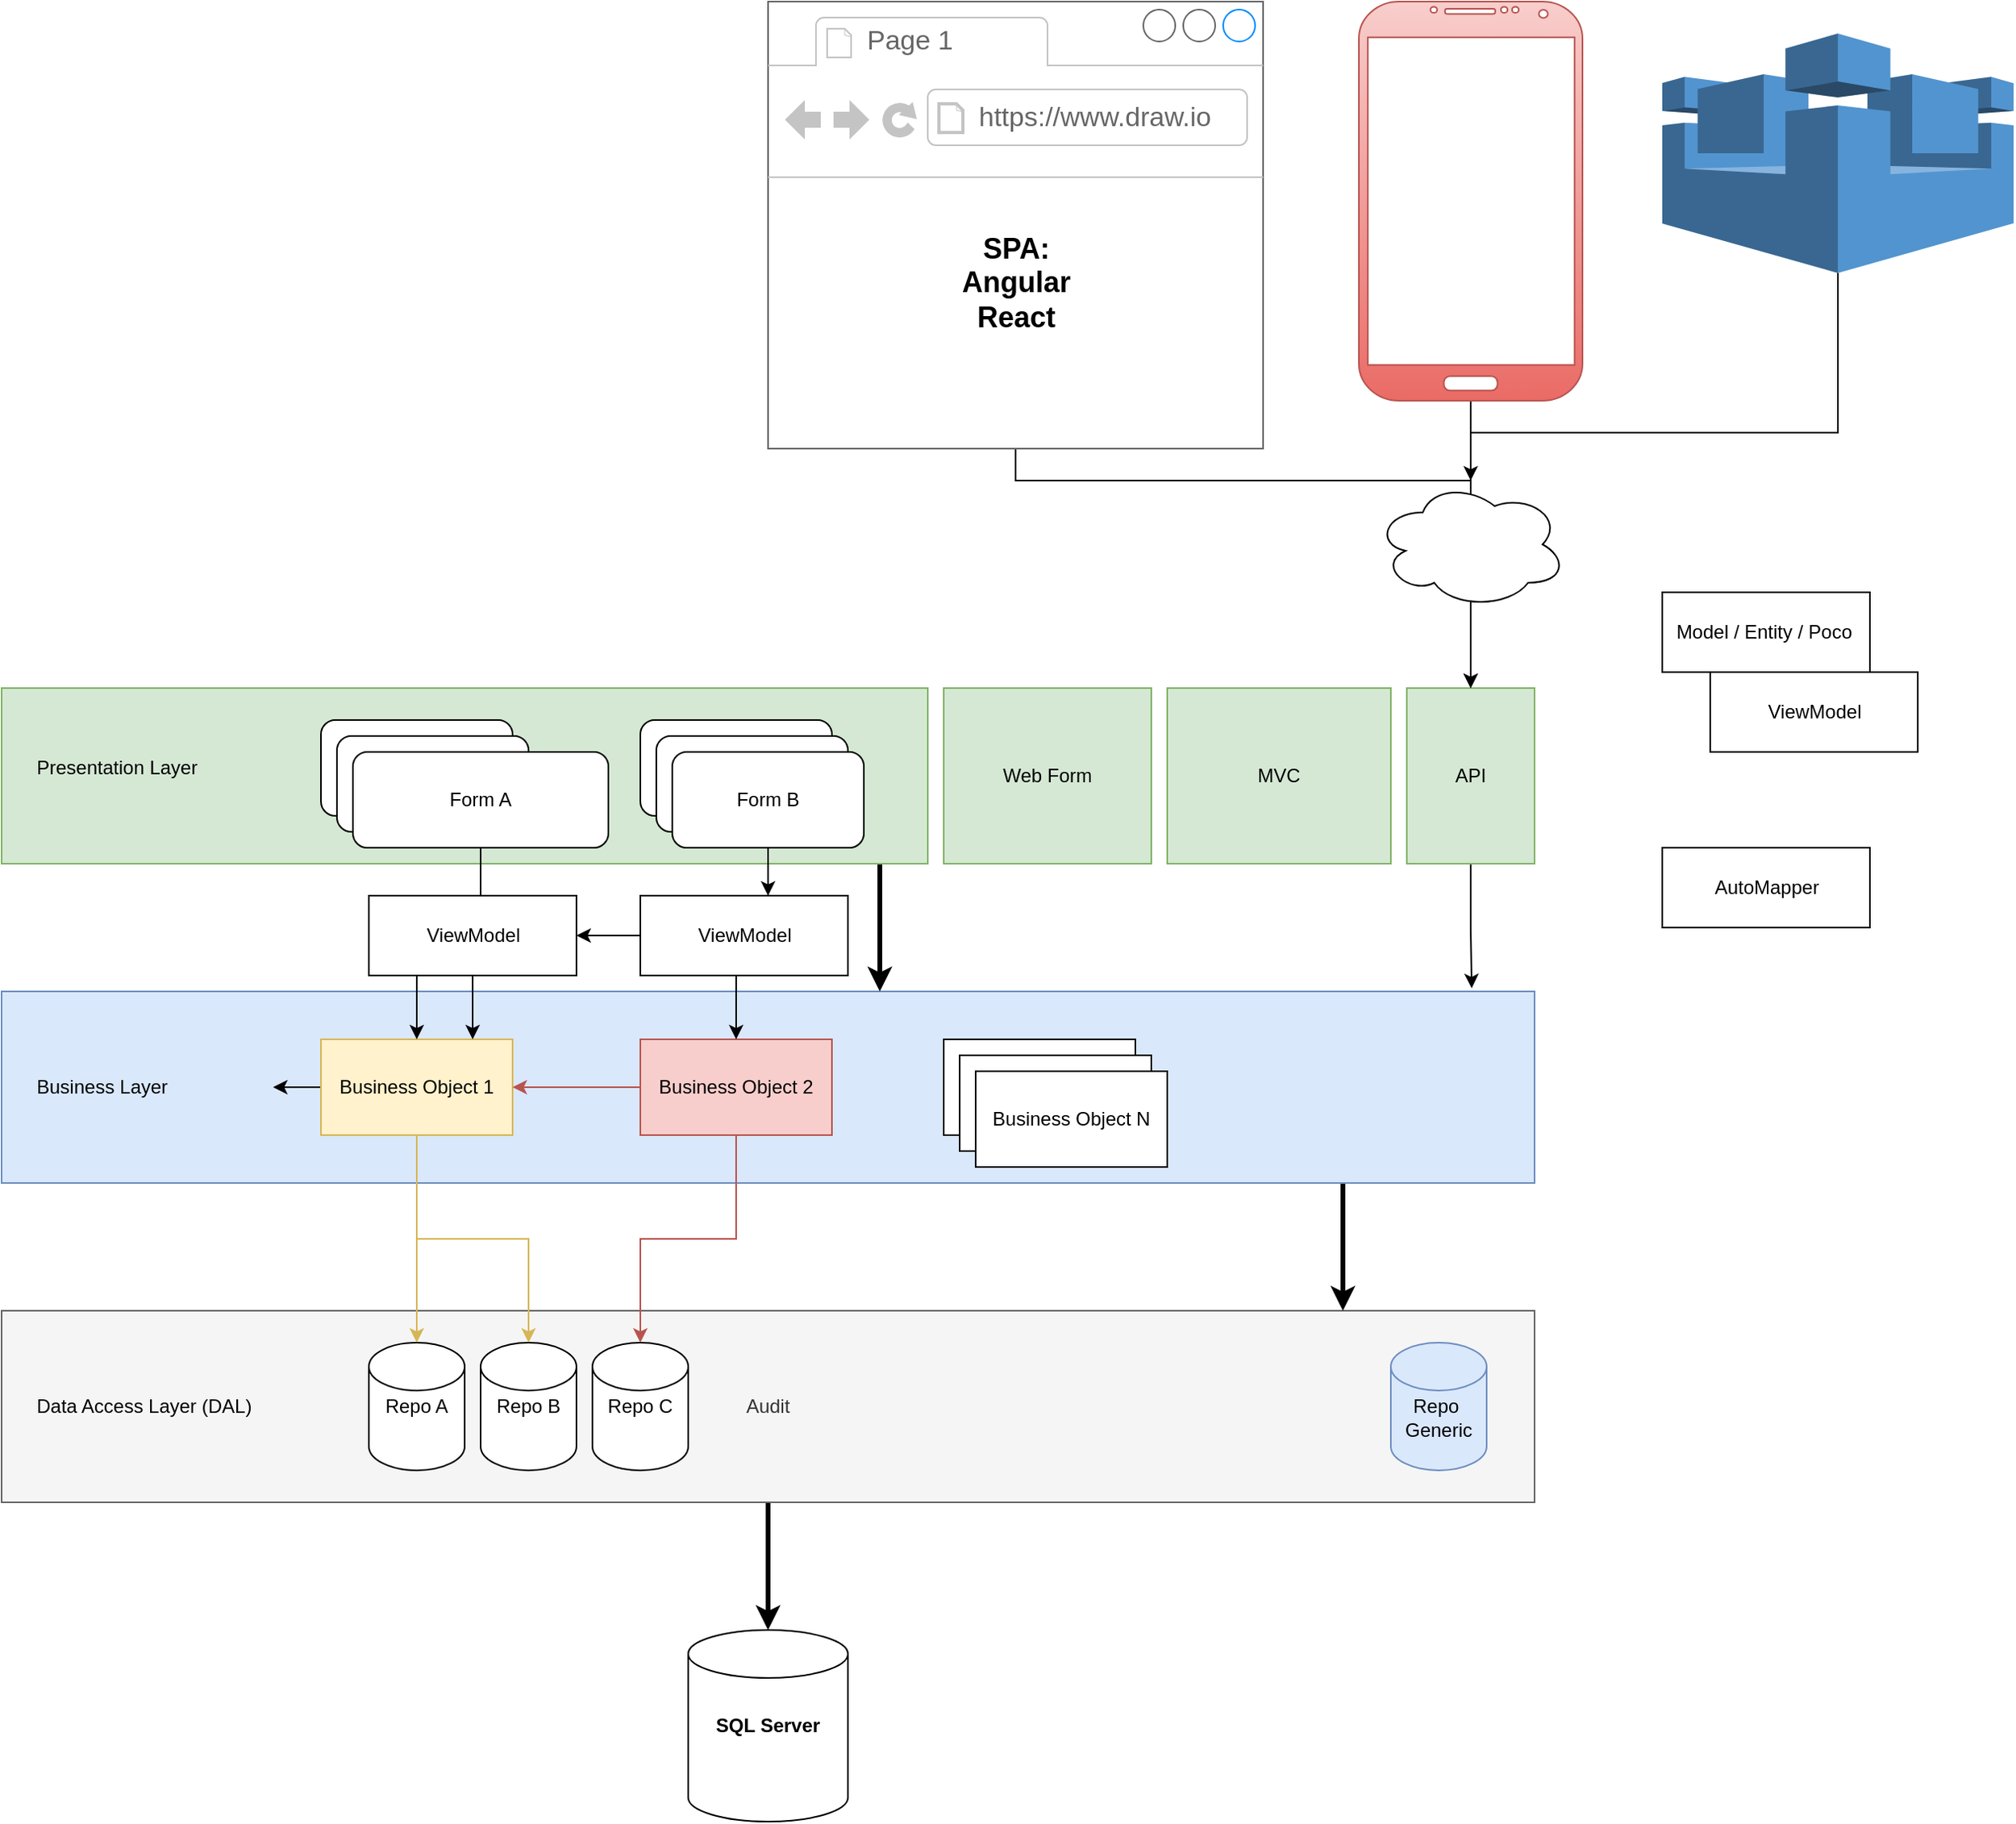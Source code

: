 <mxfile version="14.1.8" type="device" pages="3"><diagram id="dTDhNUaiOXacufQbReTq" name="3 Layer"><mxGraphModel dx="1422" dy="1222" grid="1" gridSize="10" guides="1" tooltips="1" connect="1" arrows="1" fold="1" page="0" pageScale="1" pageWidth="850" pageHeight="1100" math="0" shadow="0"><root><mxCell id="0"/><mxCell id="1" parent="0"/><mxCell id="4Irzl7NkiPtuuQ6wj91j-43" style="edgeStyle=orthogonalEdgeStyle;rounded=0;orthogonalLoop=1;jettySize=auto;html=1;strokeWidth=3;" parent="1" source="4Irzl7NkiPtuuQ6wj91j-1" target="4Irzl7NkiPtuuQ6wj91j-42" edge="1"><mxGeometry relative="1" as="geometry"/></mxCell><mxCell id="4Irzl7NkiPtuuQ6wj91j-1" value="Audit" style="rounded=0;whiteSpace=wrap;html=1;fillColor=#f5f5f5;strokeColor=#666666;fontColor=#333333;" parent="1" vertex="1"><mxGeometry x="80" y="600" width="960" height="120" as="geometry"/></mxCell><mxCell id="4Irzl7NkiPtuuQ6wj91j-2" value="Data Access Layer (DAL)" style="text;html=1;strokeColor=none;fillColor=none;align=left;verticalAlign=middle;whiteSpace=wrap;rounded=0;" parent="1" vertex="1"><mxGeometry x="100" y="650" width="150" height="20" as="geometry"/></mxCell><mxCell id="4Irzl7NkiPtuuQ6wj91j-4" value="Repo A" style="shape=cylinder2;whiteSpace=wrap;html=1;boundedLbl=1;backgroundOutline=1;size=15;" parent="1" vertex="1"><mxGeometry x="310" y="620" width="60" height="80" as="geometry"/></mxCell><mxCell id="4Irzl7NkiPtuuQ6wj91j-5" value="Repo B" style="shape=cylinder2;whiteSpace=wrap;html=1;boundedLbl=1;backgroundOutline=1;size=15;" parent="1" vertex="1"><mxGeometry x="380" y="620" width="60" height="80" as="geometry"/></mxCell><mxCell id="4Irzl7NkiPtuuQ6wj91j-6" value="Repo C" style="shape=cylinder2;whiteSpace=wrap;html=1;boundedLbl=1;backgroundOutline=1;size=15;" parent="1" vertex="1"><mxGeometry x="450" y="620" width="60" height="80" as="geometry"/></mxCell><mxCell id="4Irzl7NkiPtuuQ6wj91j-7" value="&lt;br&gt;Repo&amp;nbsp; &lt;br&gt;Generic" style="shape=cylinder2;whiteSpace=wrap;html=1;boundedLbl=1;backgroundOutline=1;size=15;fillColor=#dae8fc;strokeColor=#6c8ebf;" parent="1" vertex="1"><mxGeometry x="950" y="620" width="60" height="80" as="geometry"/></mxCell><mxCell id="4Irzl7NkiPtuuQ6wj91j-41" style="edgeStyle=orthogonalEdgeStyle;rounded=0;orthogonalLoop=1;jettySize=auto;html=1;strokeWidth=3;" parent="1" source="4Irzl7NkiPtuuQ6wj91j-9" target="4Irzl7NkiPtuuQ6wj91j-1" edge="1"><mxGeometry relative="1" as="geometry"><Array as="points"><mxPoint x="920" y="560"/><mxPoint x="920" y="560"/></Array></mxGeometry></mxCell><mxCell id="4Irzl7NkiPtuuQ6wj91j-9" value="" style="rounded=0;whiteSpace=wrap;html=1;fillColor=#dae8fc;strokeColor=#6c8ebf;" parent="1" vertex="1"><mxGeometry x="80" y="400" width="960" height="120" as="geometry"/></mxCell><mxCell id="4Irzl7NkiPtuuQ6wj91j-10" value="Business Layer" style="text;html=1;strokeColor=none;fillColor=none;align=left;verticalAlign=middle;whiteSpace=wrap;rounded=0;" parent="1" vertex="1"><mxGeometry x="100" y="450" width="150" height="20" as="geometry"/></mxCell><mxCell id="4Irzl7NkiPtuuQ6wj91j-23" style="edgeStyle=orthogonalEdgeStyle;rounded=0;orthogonalLoop=1;jettySize=auto;html=1;fillColor=#fff2cc;strokeColor=#d6b656;" parent="1" source="4Irzl7NkiPtuuQ6wj91j-11" target="4Irzl7NkiPtuuQ6wj91j-4" edge="1"><mxGeometry relative="1" as="geometry"/></mxCell><mxCell id="4Irzl7NkiPtuuQ6wj91j-24" style="edgeStyle=orthogonalEdgeStyle;rounded=0;orthogonalLoop=1;jettySize=auto;html=1;fillColor=#fff2cc;strokeColor=#d6b656;" parent="1" source="4Irzl7NkiPtuuQ6wj91j-11" target="4Irzl7NkiPtuuQ6wj91j-5" edge="1"><mxGeometry relative="1" as="geometry"/></mxCell><mxCell id="2RqQwqGFBS5fISiAM5f0-1" value="" style="edgeStyle=orthogonalEdgeStyle;rounded=0;orthogonalLoop=1;jettySize=auto;html=1;" parent="1" source="4Irzl7NkiPtuuQ6wj91j-11" target="4Irzl7NkiPtuuQ6wj91j-10" edge="1"><mxGeometry relative="1" as="geometry"/></mxCell><mxCell id="4Irzl7NkiPtuuQ6wj91j-11" value="Business Object 1" style="rounded=0;whiteSpace=wrap;html=1;align=center;fillColor=#fff2cc;strokeColor=#d6b656;" parent="1" vertex="1"><mxGeometry x="280" y="430" width="120" height="60" as="geometry"/></mxCell><mxCell id="4Irzl7NkiPtuuQ6wj91j-25" style="edgeStyle=orthogonalEdgeStyle;rounded=0;orthogonalLoop=1;jettySize=auto;html=1;fillColor=#f8cecc;strokeColor=#b85450;" parent="1" source="4Irzl7NkiPtuuQ6wj91j-13" target="4Irzl7NkiPtuuQ6wj91j-6" edge="1"><mxGeometry relative="1" as="geometry"/></mxCell><mxCell id="4Irzl7NkiPtuuQ6wj91j-26" style="edgeStyle=orthogonalEdgeStyle;rounded=0;orthogonalLoop=1;jettySize=auto;html=1;fillColor=#f8cecc;strokeColor=#b85450;" parent="1" source="4Irzl7NkiPtuuQ6wj91j-13" target="4Irzl7NkiPtuuQ6wj91j-11" edge="1"><mxGeometry relative="1" as="geometry"/></mxCell><mxCell id="4Irzl7NkiPtuuQ6wj91j-13" value="Business Object 2" style="rounded=0;whiteSpace=wrap;html=1;align=center;fillColor=#f8cecc;strokeColor=#b85450;" parent="1" vertex="1"><mxGeometry x="480" y="430" width="120" height="60" as="geometry"/></mxCell><mxCell id="4Irzl7NkiPtuuQ6wj91j-14" value="Business Object 1" style="rounded=0;whiteSpace=wrap;html=1;align=center;" parent="1" vertex="1"><mxGeometry x="670" y="430" width="120" height="60" as="geometry"/></mxCell><mxCell id="4Irzl7NkiPtuuQ6wj91j-15" value="Business Object 1" style="rounded=0;whiteSpace=wrap;html=1;align=center;" parent="1" vertex="1"><mxGeometry x="680" y="440" width="120" height="60" as="geometry"/></mxCell><mxCell id="4Irzl7NkiPtuuQ6wj91j-16" value="Business Object N" style="rounded=0;whiteSpace=wrap;html=1;align=center;" parent="1" vertex="1"><mxGeometry x="690" y="450" width="120" height="60" as="geometry"/></mxCell><mxCell id="4Irzl7NkiPtuuQ6wj91j-40" style="edgeStyle=orthogonalEdgeStyle;rounded=0;orthogonalLoop=1;jettySize=auto;html=1;strokeWidth=3;" parent="1" source="4Irzl7NkiPtuuQ6wj91j-17" edge="1"><mxGeometry relative="1" as="geometry"><mxPoint x="630" y="400" as="targetPoint"/><Array as="points"><mxPoint x="630" y="400"/></Array></mxGeometry></mxCell><mxCell id="4Irzl7NkiPtuuQ6wj91j-17" value="" style="rounded=0;whiteSpace=wrap;html=1;fillColor=#d5e8d4;strokeColor=#82b366;" parent="1" vertex="1"><mxGeometry x="80" y="210" width="580" height="110" as="geometry"/></mxCell><mxCell id="4Irzl7NkiPtuuQ6wj91j-18" value="Presentation Layer" style="text;html=1;strokeColor=none;fillColor=none;align=left;verticalAlign=middle;whiteSpace=wrap;rounded=0;" parent="1" vertex="1"><mxGeometry x="100" y="250" width="150" height="20" as="geometry"/></mxCell><mxCell id="4Irzl7NkiPtuuQ6wj91j-28" value="Form 1" style="rounded=1;whiteSpace=wrap;html=1;align=center;" parent="1" vertex="1"><mxGeometry x="280" y="230" width="120" height="60" as="geometry"/></mxCell><mxCell id="4Irzl7NkiPtuuQ6wj91j-29" value="Form 1" style="rounded=1;whiteSpace=wrap;html=1;align=center;" parent="1" vertex="1"><mxGeometry x="290" y="240" width="120" height="60" as="geometry"/></mxCell><mxCell id="4Irzl7NkiPtuuQ6wj91j-35" style="edgeStyle=orthogonalEdgeStyle;rounded=0;orthogonalLoop=1;jettySize=auto;html=1;" parent="1" source="4Irzl7NkiPtuuQ6wj91j-30" target="4Irzl7NkiPtuuQ6wj91j-11" edge="1"><mxGeometry relative="1" as="geometry"/></mxCell><mxCell id="4Irzl7NkiPtuuQ6wj91j-30" value="Form A" style="rounded=1;whiteSpace=wrap;html=1;align=center;" parent="1" vertex="1"><mxGeometry x="300" y="250" width="160" height="60" as="geometry"/></mxCell><mxCell id="4Irzl7NkiPtuuQ6wj91j-31" value="Form 1" style="rounded=1;whiteSpace=wrap;html=1;align=center;" parent="1" vertex="1"><mxGeometry x="480" y="230" width="120" height="60" as="geometry"/></mxCell><mxCell id="4Irzl7NkiPtuuQ6wj91j-33" value="Form 1" style="rounded=1;whiteSpace=wrap;html=1;align=center;" parent="1" vertex="1"><mxGeometry x="490" y="240" width="120" height="60" as="geometry"/></mxCell><mxCell id="4Irzl7NkiPtuuQ6wj91j-37" style="edgeStyle=orthogonalEdgeStyle;rounded=0;orthogonalLoop=1;jettySize=auto;html=1;" parent="1" source="4Irzl7NkiPtuuQ6wj91j-34" target="4Irzl7NkiPtuuQ6wj91j-13" edge="1"><mxGeometry relative="1" as="geometry"/></mxCell><mxCell id="4Irzl7NkiPtuuQ6wj91j-38" style="edgeStyle=orthogonalEdgeStyle;rounded=0;orthogonalLoop=1;jettySize=auto;html=1;" parent="1" source="qAQCbTBNLZyfe2qmLIL9-5" target="4Irzl7NkiPtuuQ6wj91j-11" edge="1"><mxGeometry relative="1" as="geometry"><Array as="points"><mxPoint x="340" y="370"/></Array></mxGeometry></mxCell><mxCell id="4Irzl7NkiPtuuQ6wj91j-34" value="Form B" style="rounded=1;whiteSpace=wrap;html=1;align=center;" parent="1" vertex="1"><mxGeometry x="500" y="250" width="120" height="60" as="geometry"/></mxCell><mxCell id="4Irzl7NkiPtuuQ6wj91j-42" value="SQL Server" style="shape=cylinder2;whiteSpace=wrap;html=1;boundedLbl=1;backgroundOutline=1;size=15;align=center;fontStyle=1" parent="1" vertex="1"><mxGeometry x="510" y="800" width="100" height="120" as="geometry"/></mxCell><mxCell id="XjUeIAXvklP7KVCzootj-3" value="Model / Entity / Poco&amp;nbsp;" style="html=1;dashed=0;whitespace=wrap;align=center;" parent="1" vertex="1"><mxGeometry x="1120" y="150" width="130" height="50" as="geometry"/></mxCell><mxCell id="XjUeIAXvklP7KVCzootj-11" value="ViewModel" style="html=1;dashed=0;whitespace=wrap;align=center;" parent="1" vertex="1"><mxGeometry x="1150" y="200" width="130" height="50" as="geometry"/></mxCell><mxCell id="XjUeIAXvklP7KVCzootj-12" value="AutoMapper" style="html=1;dashed=0;whitespace=wrap;align=center;" parent="1" vertex="1"><mxGeometry x="1120" y="310" width="130" height="50" as="geometry"/></mxCell><mxCell id="qAQCbTBNLZyfe2qmLIL9-1" value="Web Form" style="rounded=0;whiteSpace=wrap;html=1;fillColor=#d5e8d4;strokeColor=#82b366;" vertex="1" parent="1"><mxGeometry x="670" y="210" width="130" height="110" as="geometry"/></mxCell><mxCell id="qAQCbTBNLZyfe2qmLIL9-2" value="MVC" style="rounded=0;whiteSpace=wrap;html=1;fillColor=#d5e8d4;strokeColor=#82b366;" vertex="1" parent="1"><mxGeometry x="810" y="210" width="140" height="110" as="geometry"/></mxCell><mxCell id="qAQCbTBNLZyfe2qmLIL9-5" value="ViewModel" style="html=1;dashed=0;whitespace=wrap;align=center;" vertex="1" parent="1"><mxGeometry x="310" y="340" width="130" height="50" as="geometry"/></mxCell><mxCell id="qAQCbTBNLZyfe2qmLIL9-6" style="edgeStyle=orthogonalEdgeStyle;rounded=0;orthogonalLoop=1;jettySize=auto;html=1;" edge="1" parent="1" source="qAQCbTBNLZyfe2qmLIL9-8" target="qAQCbTBNLZyfe2qmLIL9-5"><mxGeometry relative="1" as="geometry"><Array as="points"/><mxPoint x="560" y="310" as="sourcePoint"/><mxPoint x="340" y="430" as="targetPoint"/></mxGeometry></mxCell><mxCell id="qAQCbTBNLZyfe2qmLIL9-8" value="ViewModel" style="html=1;dashed=0;whitespace=wrap;align=center;" vertex="1" parent="1"><mxGeometry x="480" y="340" width="130" height="50" as="geometry"/></mxCell><mxCell id="qAQCbTBNLZyfe2qmLIL9-9" style="edgeStyle=orthogonalEdgeStyle;rounded=0;orthogonalLoop=1;jettySize=auto;html=1;" edge="1" parent="1" source="4Irzl7NkiPtuuQ6wj91j-34" target="qAQCbTBNLZyfe2qmLIL9-8"><mxGeometry relative="1" as="geometry"><Array as="points"><mxPoint x="560" y="370"/></Array><mxPoint x="560" y="310" as="sourcePoint"/><mxPoint x="440" y="370" as="targetPoint"/></mxGeometry></mxCell><mxCell id="qAQCbTBNLZyfe2qmLIL9-21" style="edgeStyle=orthogonalEdgeStyle;rounded=0;orthogonalLoop=1;jettySize=auto;html=1;entryX=0.959;entryY=-0.017;entryDx=0;entryDy=0;entryPerimeter=0;" edge="1" parent="1" source="qAQCbTBNLZyfe2qmLIL9-12" target="4Irzl7NkiPtuuQ6wj91j-9"><mxGeometry relative="1" as="geometry"/></mxCell><mxCell id="qAQCbTBNLZyfe2qmLIL9-12" value="API" style="rounded=0;whiteSpace=wrap;html=1;fillColor=#d5e8d4;strokeColor=#82b366;" vertex="1" parent="1"><mxGeometry x="960" y="210" width="80" height="110" as="geometry"/></mxCell><mxCell id="qAQCbTBNLZyfe2qmLIL9-16" style="edgeStyle=orthogonalEdgeStyle;rounded=0;orthogonalLoop=1;jettySize=auto;html=1;" edge="1" parent="1" source="qAQCbTBNLZyfe2qmLIL9-15" target="qAQCbTBNLZyfe2qmLIL9-12"><mxGeometry relative="1" as="geometry"/></mxCell><mxCell id="qAQCbTBNLZyfe2qmLIL9-15" value="" style="verticalLabelPosition=bottom;verticalAlign=top;html=1;shadow=0;dashed=0;strokeWidth=1;shape=mxgraph.android.phone2;gradientColor=#ea6b66;fillColor=#f8cecc;strokeColor=#b85450;" vertex="1" parent="1"><mxGeometry x="930" y="-220" width="140" height="250" as="geometry"/></mxCell><mxCell id="qAQCbTBNLZyfe2qmLIL9-20" style="edgeStyle=orthogonalEdgeStyle;rounded=0;orthogonalLoop=1;jettySize=auto;html=1;" edge="1" parent="1" source="qAQCbTBNLZyfe2qmLIL9-17" target="qAQCbTBNLZyfe2qmLIL9-12"><mxGeometry relative="1" as="geometry"><Array as="points"><mxPoint x="715" y="80"/><mxPoint x="1000" y="80"/></Array></mxGeometry></mxCell><mxCell id="qAQCbTBNLZyfe2qmLIL9-17" value="&lt;h2&gt;&lt;br&gt;&lt;/h2&gt;&lt;h2&gt;&lt;br&gt;&lt;/h2&gt;&lt;h2&gt;SPA:&lt;br&gt;Angular&lt;br&gt;React&lt;/h2&gt;" style="strokeWidth=1;shadow=0;dashed=0;align=center;html=1;shape=mxgraph.mockup.containers.browserWindow;rSize=0;strokeColor=#666666;strokeColor2=#008cff;strokeColor3=#c4c4c4;mainText=,;recursiveResize=0;" vertex="1" parent="1"><mxGeometry x="560" y="-220" width="310" height="280" as="geometry"/></mxCell><mxCell id="qAQCbTBNLZyfe2qmLIL9-18" value="Page 1" style="strokeWidth=1;shadow=0;dashed=0;align=center;html=1;shape=mxgraph.mockup.containers.anchor;fontSize=17;fontColor=#666666;align=left;" vertex="1" parent="qAQCbTBNLZyfe2qmLIL9-17"><mxGeometry x="60" y="12" width="110" height="26" as="geometry"/></mxCell><mxCell id="qAQCbTBNLZyfe2qmLIL9-19" value="https://www.draw.io" style="strokeWidth=1;shadow=0;dashed=0;align=center;html=1;shape=mxgraph.mockup.containers.anchor;rSize=0;fontSize=17;fontColor=#666666;align=left;" vertex="1" parent="qAQCbTBNLZyfe2qmLIL9-17"><mxGeometry x="130" y="60" width="250" height="26" as="geometry"/></mxCell><mxCell id="qAQCbTBNLZyfe2qmLIL9-13" value="" style="ellipse;shape=cloud;whiteSpace=wrap;html=1;" vertex="1" parent="1"><mxGeometry x="940" y="80" width="120" height="80" as="geometry"/></mxCell><mxCell id="qAQCbTBNLZyfe2qmLIL9-23" style="edgeStyle=orthogonalEdgeStyle;rounded=0;orthogonalLoop=1;jettySize=auto;html=1;" edge="1" parent="1" source="qAQCbTBNLZyfe2qmLIL9-22" target="qAQCbTBNLZyfe2qmLIL9-13"><mxGeometry relative="1" as="geometry"><Array as="points"><mxPoint x="1230" y="50"/><mxPoint x="1000" y="50"/></Array></mxGeometry></mxCell><mxCell id="qAQCbTBNLZyfe2qmLIL9-22" value="" style="outlineConnect=0;dashed=0;verticalLabelPosition=bottom;verticalAlign=top;align=center;html=1;shape=mxgraph.aws3.aws_iot;fillColor=#5294CF;gradientColor=none;" vertex="1" parent="1"><mxGeometry x="1120" y="-200" width="220" height="150" as="geometry"/></mxCell></root></mxGraphModel></diagram><diagram name="Copy of 3 Layer" id="PVAS86BnsqPqdDsIxwhu"><mxGraphModel dx="1422" dy="1222" grid="1" gridSize="10" guides="1" tooltips="1" connect="1" arrows="1" fold="1" page="0" pageScale="1" pageWidth="850" pageHeight="1100" math="0" shadow="0"><root><mxCell id="Tpz6I6jFgCUX1x9NqEcL-0"/><mxCell id="Tpz6I6jFgCUX1x9NqEcL-1" parent="Tpz6I6jFgCUX1x9NqEcL-0"/><mxCell id="Tpz6I6jFgCUX1x9NqEcL-2" style="edgeStyle=orthogonalEdgeStyle;rounded=0;orthogonalLoop=1;jettySize=auto;html=1;strokeWidth=3;" edge="1" parent="Tpz6I6jFgCUX1x9NqEcL-1" source="Tpz6I6jFgCUX1x9NqEcL-3" target="Tpz6I6jFgCUX1x9NqEcL-34"><mxGeometry relative="1" as="geometry"/></mxCell><mxCell id="Tpz6I6jFgCUX1x9NqEcL-3" value="Audit" style="rounded=0;whiteSpace=wrap;html=1;fillColor=#f5f5f5;strokeColor=#666666;fontColor=#333333;" vertex="1" parent="Tpz6I6jFgCUX1x9NqEcL-1"><mxGeometry x="80" y="600" width="960" height="120" as="geometry"/></mxCell><mxCell id="Tpz6I6jFgCUX1x9NqEcL-4" value="Data Access Layer (DAL)" style="text;html=1;strokeColor=none;fillColor=none;align=left;verticalAlign=middle;whiteSpace=wrap;rounded=0;" vertex="1" parent="Tpz6I6jFgCUX1x9NqEcL-1"><mxGeometry x="100" y="650" width="150" height="20" as="geometry"/></mxCell><mxCell id="Tpz6I6jFgCUX1x9NqEcL-5" value="Repo A" style="shape=cylinder2;whiteSpace=wrap;html=1;boundedLbl=1;backgroundOutline=1;size=15;" vertex="1" parent="Tpz6I6jFgCUX1x9NqEcL-1"><mxGeometry x="310" y="620" width="60" height="80" as="geometry"/></mxCell><mxCell id="Tpz6I6jFgCUX1x9NqEcL-6" value="Repo B" style="shape=cylinder2;whiteSpace=wrap;html=1;boundedLbl=1;backgroundOutline=1;size=15;" vertex="1" parent="Tpz6I6jFgCUX1x9NqEcL-1"><mxGeometry x="380" y="620" width="60" height="80" as="geometry"/></mxCell><mxCell id="Tpz6I6jFgCUX1x9NqEcL-7" value="Repo C" style="shape=cylinder2;whiteSpace=wrap;html=1;boundedLbl=1;backgroundOutline=1;size=15;" vertex="1" parent="Tpz6I6jFgCUX1x9NqEcL-1"><mxGeometry x="450" y="620" width="60" height="80" as="geometry"/></mxCell><mxCell id="Tpz6I6jFgCUX1x9NqEcL-8" value="&lt;br&gt;Repo&amp;nbsp; &lt;br&gt;Generic" style="shape=cylinder2;whiteSpace=wrap;html=1;boundedLbl=1;backgroundOutline=1;size=15;fillColor=#dae8fc;strokeColor=#6c8ebf;" vertex="1" parent="Tpz6I6jFgCUX1x9NqEcL-1"><mxGeometry x="950" y="620" width="60" height="80" as="geometry"/></mxCell><mxCell id="Tpz6I6jFgCUX1x9NqEcL-9" style="edgeStyle=orthogonalEdgeStyle;rounded=0;orthogonalLoop=1;jettySize=auto;html=1;strokeWidth=3;" edge="1" parent="Tpz6I6jFgCUX1x9NqEcL-1" source="Tpz6I6jFgCUX1x9NqEcL-10" target="Tpz6I6jFgCUX1x9NqEcL-3"><mxGeometry relative="1" as="geometry"><Array as="points"><mxPoint x="920" y="560"/><mxPoint x="920" y="560"/></Array></mxGeometry></mxCell><mxCell id="Tpz6I6jFgCUX1x9NqEcL-10" value="" style="rounded=0;whiteSpace=wrap;html=1;fillColor=#dae8fc;strokeColor=#6c8ebf;" vertex="1" parent="Tpz6I6jFgCUX1x9NqEcL-1"><mxGeometry x="80" y="400" width="960" height="120" as="geometry"/></mxCell><mxCell id="Tpz6I6jFgCUX1x9NqEcL-11" value="Business Layer" style="text;html=1;strokeColor=none;fillColor=none;align=left;verticalAlign=middle;whiteSpace=wrap;rounded=0;" vertex="1" parent="Tpz6I6jFgCUX1x9NqEcL-1"><mxGeometry x="100" y="450" width="150" height="20" as="geometry"/></mxCell><mxCell id="Tpz6I6jFgCUX1x9NqEcL-12" style="edgeStyle=orthogonalEdgeStyle;rounded=0;orthogonalLoop=1;jettySize=auto;html=1;fillColor=#fff2cc;strokeColor=#d6b656;" edge="1" parent="Tpz6I6jFgCUX1x9NqEcL-1" source="Tpz6I6jFgCUX1x9NqEcL-15" target="Tpz6I6jFgCUX1x9NqEcL-5"><mxGeometry relative="1" as="geometry"/></mxCell><mxCell id="Tpz6I6jFgCUX1x9NqEcL-13" style="edgeStyle=orthogonalEdgeStyle;rounded=0;orthogonalLoop=1;jettySize=auto;html=1;fillColor=#fff2cc;strokeColor=#d6b656;" edge="1" parent="Tpz6I6jFgCUX1x9NqEcL-1" source="Tpz6I6jFgCUX1x9NqEcL-15" target="Tpz6I6jFgCUX1x9NqEcL-6"><mxGeometry relative="1" as="geometry"/></mxCell><mxCell id="Tpz6I6jFgCUX1x9NqEcL-14" value="" style="edgeStyle=orthogonalEdgeStyle;rounded=0;orthogonalLoop=1;jettySize=auto;html=1;" edge="1" parent="Tpz6I6jFgCUX1x9NqEcL-1" source="Tpz6I6jFgCUX1x9NqEcL-15" target="Tpz6I6jFgCUX1x9NqEcL-11"><mxGeometry relative="1" as="geometry"/></mxCell><mxCell id="Tpz6I6jFgCUX1x9NqEcL-15" value="Business Object 1" style="rounded=0;whiteSpace=wrap;html=1;align=center;fillColor=#fff2cc;strokeColor=#d6b656;" vertex="1" parent="Tpz6I6jFgCUX1x9NqEcL-1"><mxGeometry x="280" y="430" width="120" height="60" as="geometry"/></mxCell><mxCell id="Tpz6I6jFgCUX1x9NqEcL-16" style="edgeStyle=orthogonalEdgeStyle;rounded=0;orthogonalLoop=1;jettySize=auto;html=1;fillColor=#f8cecc;strokeColor=#b85450;" edge="1" parent="Tpz6I6jFgCUX1x9NqEcL-1" source="Tpz6I6jFgCUX1x9NqEcL-18" target="Tpz6I6jFgCUX1x9NqEcL-7"><mxGeometry relative="1" as="geometry"/></mxCell><mxCell id="Tpz6I6jFgCUX1x9NqEcL-17" style="edgeStyle=orthogonalEdgeStyle;rounded=0;orthogonalLoop=1;jettySize=auto;html=1;fillColor=#f8cecc;strokeColor=#b85450;" edge="1" parent="Tpz6I6jFgCUX1x9NqEcL-1" source="Tpz6I6jFgCUX1x9NqEcL-18" target="Tpz6I6jFgCUX1x9NqEcL-15"><mxGeometry relative="1" as="geometry"/></mxCell><mxCell id="Tpz6I6jFgCUX1x9NqEcL-18" value="Business Object 2" style="rounded=0;whiteSpace=wrap;html=1;align=center;fillColor=#f8cecc;strokeColor=#b85450;" vertex="1" parent="Tpz6I6jFgCUX1x9NqEcL-1"><mxGeometry x="480" y="430" width="120" height="60" as="geometry"/></mxCell><mxCell id="Tpz6I6jFgCUX1x9NqEcL-19" value="Business Object 1" style="rounded=0;whiteSpace=wrap;html=1;align=center;" vertex="1" parent="Tpz6I6jFgCUX1x9NqEcL-1"><mxGeometry x="670" y="430" width="120" height="60" as="geometry"/></mxCell><mxCell id="Tpz6I6jFgCUX1x9NqEcL-20" value="Business Object 1" style="rounded=0;whiteSpace=wrap;html=1;align=center;" vertex="1" parent="Tpz6I6jFgCUX1x9NqEcL-1"><mxGeometry x="680" y="440" width="120" height="60" as="geometry"/></mxCell><mxCell id="Tpz6I6jFgCUX1x9NqEcL-21" value="Business Object N" style="rounded=0;whiteSpace=wrap;html=1;align=center;" vertex="1" parent="Tpz6I6jFgCUX1x9NqEcL-1"><mxGeometry x="690" y="450" width="120" height="60" as="geometry"/></mxCell><mxCell id="Tpz6I6jFgCUX1x9NqEcL-22" style="edgeStyle=orthogonalEdgeStyle;rounded=0;orthogonalLoop=1;jettySize=auto;html=1;strokeWidth=3;" edge="1" parent="Tpz6I6jFgCUX1x9NqEcL-1" source="Tpz6I6jFgCUX1x9NqEcL-23"><mxGeometry relative="1" as="geometry"><mxPoint x="920" y="400" as="targetPoint"/><Array as="points"><mxPoint x="920" y="400"/></Array></mxGeometry></mxCell><mxCell id="Tpz6I6jFgCUX1x9NqEcL-23" value="" style="rounded=0;whiteSpace=wrap;html=1;fillColor=#d5e8d4;strokeColor=#82b366;" vertex="1" parent="Tpz6I6jFgCUX1x9NqEcL-1"><mxGeometry x="80" y="210" width="960" height="110" as="geometry"/></mxCell><mxCell id="Tpz6I6jFgCUX1x9NqEcL-24" value="Presentation Layer" style="text;html=1;strokeColor=none;fillColor=none;align=left;verticalAlign=middle;whiteSpace=wrap;rounded=0;" vertex="1" parent="Tpz6I6jFgCUX1x9NqEcL-1"><mxGeometry x="100" y="250" width="150" height="20" as="geometry"/></mxCell><mxCell id="Tpz6I6jFgCUX1x9NqEcL-25" value="Form 1" style="rounded=1;whiteSpace=wrap;html=1;align=center;" vertex="1" parent="Tpz6I6jFgCUX1x9NqEcL-1"><mxGeometry x="280" y="230" width="120" height="60" as="geometry"/></mxCell><mxCell id="Tpz6I6jFgCUX1x9NqEcL-26" value="Form 1" style="rounded=1;whiteSpace=wrap;html=1;align=center;" vertex="1" parent="Tpz6I6jFgCUX1x9NqEcL-1"><mxGeometry x="290" y="240" width="120" height="60" as="geometry"/></mxCell><mxCell id="Tpz6I6jFgCUX1x9NqEcL-27" style="edgeStyle=orthogonalEdgeStyle;rounded=0;orthogonalLoop=1;jettySize=auto;html=1;" edge="1" parent="Tpz6I6jFgCUX1x9NqEcL-1" source="Tpz6I6jFgCUX1x9NqEcL-28" target="Tpz6I6jFgCUX1x9NqEcL-15"><mxGeometry relative="1" as="geometry"/></mxCell><mxCell id="Tpz6I6jFgCUX1x9NqEcL-28" value="Form A" style="rounded=1;whiteSpace=wrap;html=1;align=center;" vertex="1" parent="Tpz6I6jFgCUX1x9NqEcL-1"><mxGeometry x="300" y="250" width="160" height="60" as="geometry"/></mxCell><mxCell id="Tpz6I6jFgCUX1x9NqEcL-29" value="Form 1" style="rounded=1;whiteSpace=wrap;html=1;align=center;" vertex="1" parent="Tpz6I6jFgCUX1x9NqEcL-1"><mxGeometry x="480" y="230" width="120" height="60" as="geometry"/></mxCell><mxCell id="Tpz6I6jFgCUX1x9NqEcL-30" value="Form 1" style="rounded=1;whiteSpace=wrap;html=1;align=center;" vertex="1" parent="Tpz6I6jFgCUX1x9NqEcL-1"><mxGeometry x="490" y="240" width="120" height="60" as="geometry"/></mxCell><mxCell id="Tpz6I6jFgCUX1x9NqEcL-31" style="edgeStyle=orthogonalEdgeStyle;rounded=0;orthogonalLoop=1;jettySize=auto;html=1;" edge="1" parent="Tpz6I6jFgCUX1x9NqEcL-1" source="Tpz6I6jFgCUX1x9NqEcL-33" target="Tpz6I6jFgCUX1x9NqEcL-18"><mxGeometry relative="1" as="geometry"/></mxCell><mxCell id="Tpz6I6jFgCUX1x9NqEcL-32" style="edgeStyle=orthogonalEdgeStyle;rounded=0;orthogonalLoop=1;jettySize=auto;html=1;" edge="1" parent="Tpz6I6jFgCUX1x9NqEcL-1" source="Tpz6I6jFgCUX1x9NqEcL-33" target="Tpz6I6jFgCUX1x9NqEcL-15"><mxGeometry relative="1" as="geometry"><Array as="points"><mxPoint x="560" y="370"/><mxPoint x="340" y="370"/></Array></mxGeometry></mxCell><mxCell id="Tpz6I6jFgCUX1x9NqEcL-33" value="Form B" style="rounded=1;whiteSpace=wrap;html=1;align=center;" vertex="1" parent="Tpz6I6jFgCUX1x9NqEcL-1"><mxGeometry x="500" y="250" width="120" height="60" as="geometry"/></mxCell><mxCell id="Tpz6I6jFgCUX1x9NqEcL-34" value="SQL Server" style="shape=cylinder2;whiteSpace=wrap;html=1;boundedLbl=1;backgroundOutline=1;size=15;align=center;fontStyle=1" vertex="1" parent="Tpz6I6jFgCUX1x9NqEcL-1"><mxGeometry x="510" y="800" width="100" height="120" as="geometry"/></mxCell><mxCell id="Tpz6I6jFgCUX1x9NqEcL-35" value="WebAPI - Model-View-Controller&amp;nbsp; - Razor (C#) --- React, Angualr" style="rounded=0;whiteSpace=wrap;html=1;fillColor=#d5e8d4;strokeColor=#82b366;" vertex="1" parent="Tpz6I6jFgCUX1x9NqEcL-1"><mxGeometry x="80" y="-60" width="960" height="20" as="geometry"/></mxCell><mxCell id="Tpz6I6jFgCUX1x9NqEcL-36" value="SPA - React / Angular" style="rounded=0;whiteSpace=wrap;html=1;align=center;" vertex="1" parent="Tpz6I6jFgCUX1x9NqEcL-1"><mxGeometry x="80" y="-260" width="480" height="160" as="geometry"/></mxCell><mxCell id="Tpz6I6jFgCUX1x9NqEcL-37" value="Model / Entity / Poco&amp;nbsp;" style="html=1;dashed=0;whitespace=wrap;align=center;" vertex="1" parent="Tpz6I6jFgCUX1x9NqEcL-1"><mxGeometry x="1120" y="150" width="130" height="50" as="geometry"/></mxCell><mxCell id="Tpz6I6jFgCUX1x9NqEcL-38" value="Ionic, Reactive Native" style="rounded=0;whiteSpace=wrap;html=1;align=center;" vertex="1" parent="Tpz6I6jFgCUX1x9NqEcL-1"><mxGeometry x="560" y="-260" width="480" height="160" as="geometry"/></mxCell><mxCell id="Tpz6I6jFgCUX1x9NqEcL-39" value="MVC - Model-View-Controller&amp;nbsp; - Razor (C#)" style="rounded=0;whiteSpace=wrap;html=1;fillColor=#d5e8d4;strokeColor=#82b366;" vertex="1" parent="Tpz6I6jFgCUX1x9NqEcL-1"><mxGeometry x="80" y="40" width="960" height="120" as="geometry"/></mxCell><mxCell id="Tpz6I6jFgCUX1x9NqEcL-40" value="ViewModel" style="html=1;dashed=0;whitespace=wrap;align=center;" vertex="1" parent="Tpz6I6jFgCUX1x9NqEcL-1"><mxGeometry x="1120" y="230" width="130" height="50" as="geometry"/></mxCell><mxCell id="Tpz6I6jFgCUX1x9NqEcL-41" value="AutoMapper" style="html=1;dashed=0;whitespace=wrap;align=center;" vertex="1" parent="Tpz6I6jFgCUX1x9NqEcL-1"><mxGeometry x="1120" y="310" width="130" height="50" as="geometry"/></mxCell><mxCell id="Tpz6I6jFgCUX1x9NqEcL-42" style="edgeStyle=orthogonalEdgeStyle;rounded=0;orthogonalLoop=1;jettySize=auto;html=1;strokeWidth=3;exitX=0.879;exitY=1;exitDx=0;exitDy=0;exitPerimeter=0;entryX=0.903;entryY=0.033;entryDx=0;entryDy=0;entryPerimeter=0;" edge="1" parent="Tpz6I6jFgCUX1x9NqEcL-1" source="Tpz6I6jFgCUX1x9NqEcL-38" target="Tpz6I6jFgCUX1x9NqEcL-35"><mxGeometry relative="1" as="geometry"><mxPoint x="930" y="410" as="targetPoint"/><Array as="points"><mxPoint x="982" y="-80"/><mxPoint x="947" y="-80"/></Array><mxPoint x="930" y="330" as="sourcePoint"/></mxGeometry></mxCell></root></mxGraphModel></diagram><diagram id="8sPXtZv6dumK6TVYcGY0" name="Page-2"><mxGraphModel dx="1422" dy="822" grid="1" gridSize="10" guides="1" tooltips="1" connect="1" arrows="1" fold="1" page="1" pageScale="1" pageWidth="850" pageHeight="1100" math="0" shadow="0"><root><mxCell id="sGF3dPnluRgdxTyPigz--0"/><mxCell id="sGF3dPnluRgdxTyPigz--1" parent="sGF3dPnluRgdxTyPigz--0"/></root></mxGraphModel></diagram></mxfile>